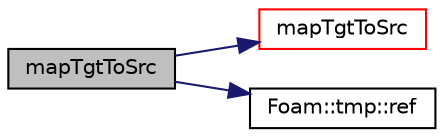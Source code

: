 digraph "mapTgtToSrc"
{
  bgcolor="transparent";
  edge [fontname="Helvetica",fontsize="10",labelfontname="Helvetica",labelfontsize="10"];
  node [fontname="Helvetica",fontsize="10",shape=record];
  rankdir="LR";
  Node1204 [label="mapTgtToSrc",height=0.2,width=0.4,color="black", fillcolor="grey75", style="filled", fontcolor="black"];
  Node1204 -> Node1205 [color="midnightblue",fontsize="10",style="solid",fontname="Helvetica"];
  Node1205 [label="mapTgtToSrc",height=0.2,width=0.4,color="red",URL="$a30521.html#ac0887209cdb1bca00113e2c40d25f320",tooltip="Map field from tgt to src mesh with defined operation. "];
  Node1204 -> Node1254 [color="midnightblue",fontsize="10",style="solid",fontname="Helvetica"];
  Node1254 [label="Foam::tmp::ref",height=0.2,width=0.4,color="black",URL="$a27077.html#aeaf81e641282874cef07f5b808efc83b",tooltip="Return non-const reference or generate a fatal error. "];
}
